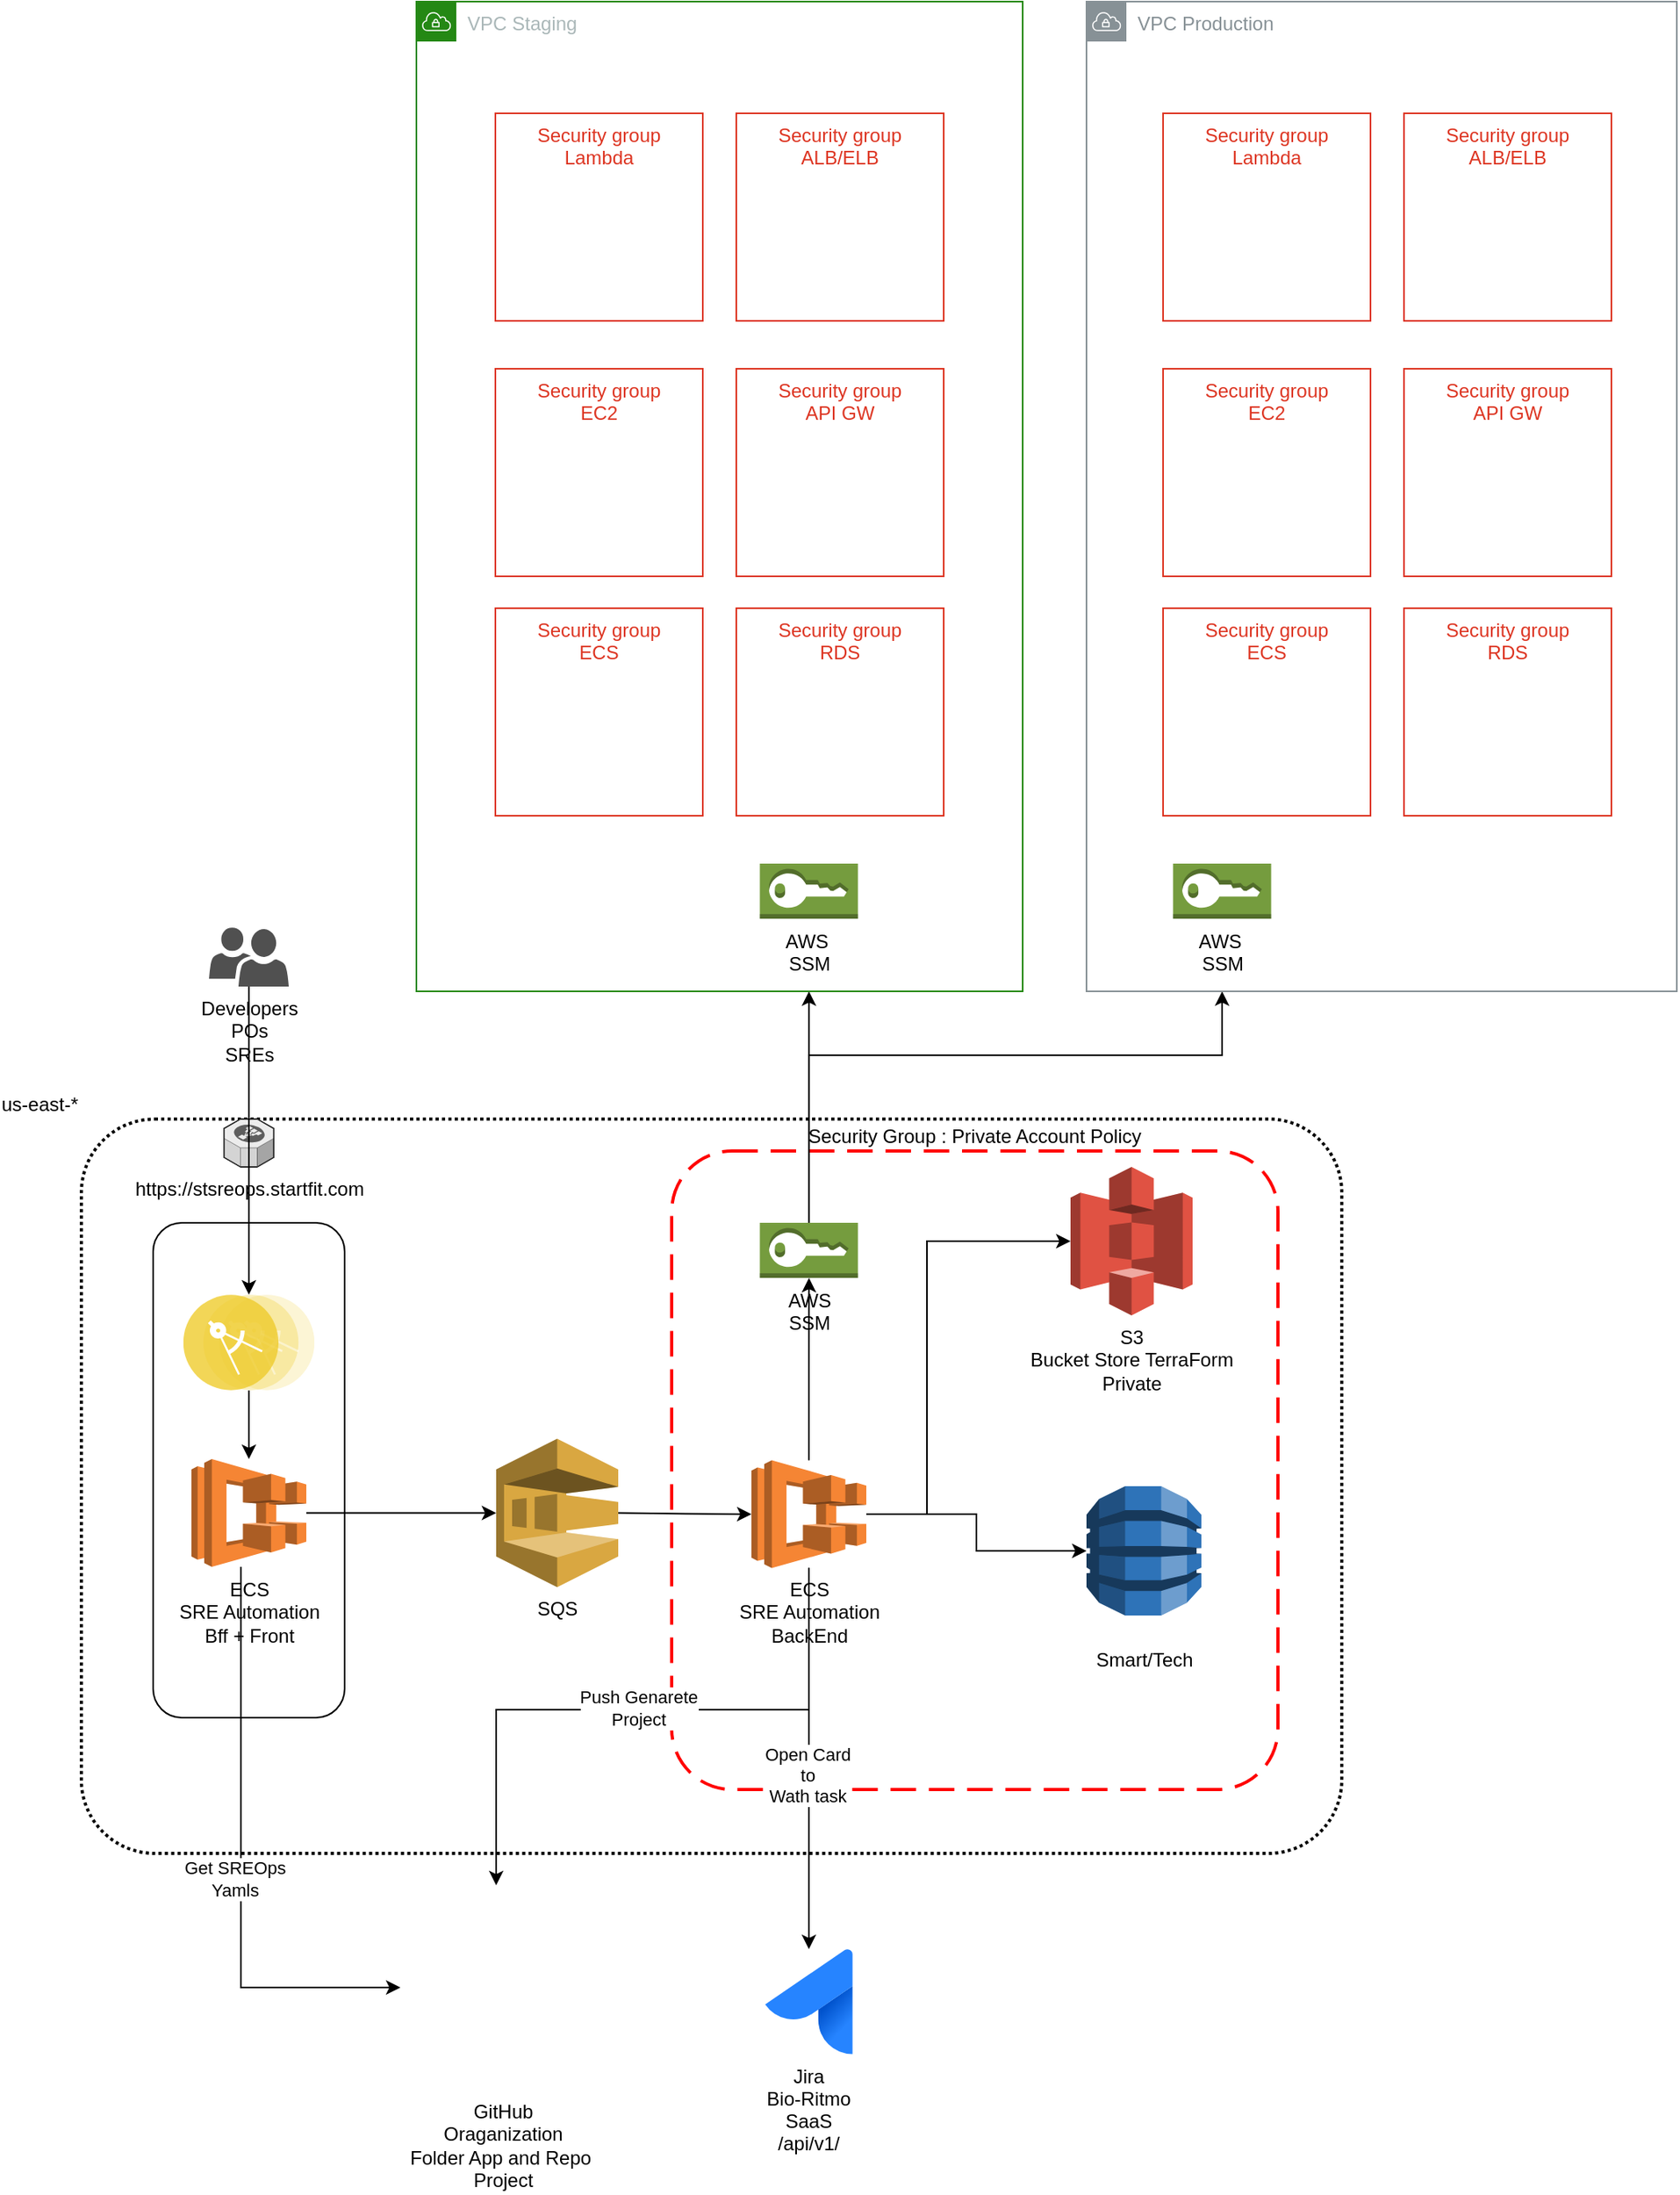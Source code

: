 <mxfile version="20.4.0" type="github">
  <diagram id="_ftMM0IxXb8-_FhVnSZ3" name="Page-1">
    <mxGraphModel dx="1295" dy="2068" grid="1" gridSize="10" guides="1" tooltips="1" connect="1" arrows="1" fold="1" page="1" pageScale="1" pageWidth="850" pageHeight="1100" math="0" shadow="0">
      <root>
        <mxCell id="0" />
        <mxCell id="1" parent="0" />
        <mxCell id="T8KJwZ6w7AE4oxkdTUSo-14" value="us-east-*" style="rounded=1;arcSize=10;dashed=1;fillColor=none;gradientColor=none;dashPattern=1 1;strokeWidth=2;labelPosition=left;verticalLabelPosition=top;align=right;verticalAlign=bottom;" parent="1" vertex="1">
          <mxGeometry x="80" y="310" width="790" height="460" as="geometry" />
        </mxCell>
        <mxCell id="rfStH9Z-_zdo-5SsNmMn-13" value="" style="rounded=1;whiteSpace=wrap;html=1;" parent="1" vertex="1">
          <mxGeometry x="125" y="375" width="120" height="310" as="geometry" />
        </mxCell>
        <mxCell id="T8KJwZ6w7AE4oxkdTUSo-15" value="Security Group : Private Account Policy" style="rounded=1;arcSize=10;dashed=1;strokeColor=#ff0000;fillColor=none;gradientColor=none;dashPattern=8 4;strokeWidth=2;labelPosition=center;verticalLabelPosition=top;align=center;verticalAlign=bottom;" parent="1" vertex="1">
          <mxGeometry x="450" y="330" width="380" height="400" as="geometry" />
        </mxCell>
        <mxCell id="T8KJwZ6w7AE4oxkdTUSo-3" style="edgeStyle=orthogonalEdgeStyle;rounded=0;orthogonalLoop=1;jettySize=auto;html=1;" parent="1" target="T8KJwZ6w7AE4oxkdTUSo-2" edge="1">
          <mxGeometry relative="1" as="geometry">
            <mxPoint x="416.5" y="556.8" as="sourcePoint" />
          </mxGeometry>
        </mxCell>
        <mxCell id="T8KJwZ6w7AE4oxkdTUSo-13" style="edgeStyle=orthogonalEdgeStyle;rounded=0;orthogonalLoop=1;jettySize=auto;html=1;entryX=0;entryY=0.5;entryDx=0;entryDy=0;entryPerimeter=0;" parent="1" source="T8KJwZ6w7AE4oxkdTUSo-2" target="T8KJwZ6w7AE4oxkdTUSo-12" edge="1">
          <mxGeometry relative="1" as="geometry">
            <Array as="points">
              <mxPoint x="610" y="558" />
              <mxPoint x="610" y="387" />
            </Array>
          </mxGeometry>
        </mxCell>
        <mxCell id="rfStH9Z-_zdo-5SsNmMn-8" style="edgeStyle=orthogonalEdgeStyle;rounded=0;orthogonalLoop=1;jettySize=auto;html=1;" parent="1" source="T8KJwZ6w7AE4oxkdTUSo-2" target="rfStH9Z-_zdo-5SsNmMn-7" edge="1">
          <mxGeometry relative="1" as="geometry">
            <Array as="points">
              <mxPoint x="536" y="680" />
              <mxPoint x="340" y="680" />
            </Array>
          </mxGeometry>
        </mxCell>
        <mxCell id="Q-PazUcE7m0afQqHqgkP-4" value="Push Genarete&lt;br&gt;Project" style="edgeLabel;html=1;align=center;verticalAlign=middle;resizable=0;points=[];" vertex="1" connectable="0" parent="rfStH9Z-_zdo-5SsNmMn-8">
          <mxGeometry x="-0.008" y="-1" relative="1" as="geometry">
            <mxPoint as="offset" />
          </mxGeometry>
        </mxCell>
        <mxCell id="rfStH9Z-_zdo-5SsNmMn-3" style="edgeStyle=orthogonalEdgeStyle;rounded=0;orthogonalLoop=1;jettySize=auto;html=1;" parent="1" source="T8KJwZ6w7AE4oxkdTUSo-2" target="rfStH9Z-_zdo-5SsNmMn-2" edge="1">
          <mxGeometry relative="1" as="geometry" />
        </mxCell>
        <mxCell id="Q-PazUcE7m0afQqHqgkP-5" value="Open Card&lt;br&gt;to&lt;br&gt;Wath task" style="edgeLabel;html=1;align=center;verticalAlign=middle;resizable=0;points=[];" vertex="1" connectable="0" parent="rfStH9Z-_zdo-5SsNmMn-3">
          <mxGeometry x="0.081" y="-1" relative="1" as="geometry">
            <mxPoint as="offset" />
          </mxGeometry>
        </mxCell>
        <mxCell id="T8KJwZ6w7AE4oxkdTUSo-5" style="edgeStyle=orthogonalEdgeStyle;rounded=0;orthogonalLoop=1;jettySize=auto;html=1;" parent="1" source="T8KJwZ6w7AE4oxkdTUSo-4" edge="1">
          <mxGeometry relative="1" as="geometry">
            <mxPoint x="340" y="556.8" as="targetPoint" />
          </mxGeometry>
        </mxCell>
        <mxCell id="Q-PazUcE7m0afQqHqgkP-1" style="edgeStyle=orthogonalEdgeStyle;rounded=0;orthogonalLoop=1;jettySize=auto;html=1;entryX=0;entryY=0.5;entryDx=0;entryDy=0;" edge="1" parent="1" source="T8KJwZ6w7AE4oxkdTUSo-4" target="rfStH9Z-_zdo-5SsNmMn-7">
          <mxGeometry relative="1" as="geometry">
            <Array as="points">
              <mxPoint x="180" y="854" />
            </Array>
          </mxGeometry>
        </mxCell>
        <mxCell id="Q-PazUcE7m0afQqHqgkP-3" value="Get SREOps&lt;br&gt;Yamls" style="edgeLabel;html=1;align=center;verticalAlign=middle;resizable=0;points=[];" vertex="1" connectable="0" parent="Q-PazUcE7m0afQqHqgkP-1">
          <mxGeometry x="0.072" y="-4" relative="1" as="geometry">
            <mxPoint as="offset" />
          </mxGeometry>
        </mxCell>
        <mxCell id="T8KJwZ6w7AE4oxkdTUSo-4" value="ECS&lt;br&gt;SRE Automation&lt;br&gt;Bff + Front" style="outlineConnect=0;dashed=0;verticalLabelPosition=bottom;verticalAlign=top;align=center;html=1;shape=mxgraph.aws3.ecs;fillColor=#F58534;gradientColor=none;" parent="1" vertex="1">
          <mxGeometry x="149" y="523" width="72" height="67.5" as="geometry" />
        </mxCell>
        <mxCell id="T8KJwZ6w7AE4oxkdTUSo-10" style="edgeStyle=orthogonalEdgeStyle;rounded=0;orthogonalLoop=1;jettySize=auto;html=1;entryX=0.5;entryY=0;entryDx=0;entryDy=0;startArrow=none;" parent="1" source="rfStH9Z-_zdo-5SsNmMn-13" target="T8KJwZ6w7AE4oxkdTUSo-9" edge="1">
          <mxGeometry relative="1" as="geometry" />
        </mxCell>
        <mxCell id="T8KJwZ6w7AE4oxkdTUSo-6" value="Developers&lt;br&gt;POs&lt;br&gt;SREs" style="sketch=0;pointerEvents=1;shadow=0;dashed=0;html=1;strokeColor=none;labelPosition=center;verticalLabelPosition=bottom;verticalAlign=top;align=center;fillColor=#505050;shape=mxgraph.mscae.intune.user_group" parent="1" vertex="1">
          <mxGeometry x="160" y="190" width="50" height="37" as="geometry" />
        </mxCell>
        <mxCell id="T8KJwZ6w7AE4oxkdTUSo-11" style="edgeStyle=orthogonalEdgeStyle;rounded=0;orthogonalLoop=1;jettySize=auto;html=1;" parent="1" source="T8KJwZ6w7AE4oxkdTUSo-9" target="T8KJwZ6w7AE4oxkdTUSo-4" edge="1">
          <mxGeometry relative="1" as="geometry" />
        </mxCell>
        <mxCell id="T8KJwZ6w7AE4oxkdTUSo-9" value="" style="aspect=fixed;perimeter=ellipsePerimeter;html=1;align=center;shadow=0;dashed=0;fontColor=#4277BB;labelBackgroundColor=#ffffff;fontSize=12;spacingTop=3;image;image=img/lib/ibm/applications/microservice.svg;" parent="1" vertex="1">
          <mxGeometry x="143.9" y="420" width="82.2" height="60" as="geometry" />
        </mxCell>
        <mxCell id="T8KJwZ6w7AE4oxkdTUSo-12" value="S3&lt;br&gt;Bucket Store TerraForm&lt;br&gt;Private" style="outlineConnect=0;dashed=0;verticalLabelPosition=bottom;verticalAlign=top;align=center;html=1;shape=mxgraph.aws3.s3;fillColor=#E05243;gradientColor=none;" parent="1" vertex="1">
          <mxGeometry x="700" y="340" width="76.5" height="93" as="geometry" />
        </mxCell>
        <mxCell id="rfStH9Z-_zdo-5SsNmMn-2" value="Jira&#xa;Bio-Ritmo&#xa;SaaS&#xa;/api/v1/" style="image;image=img/lib/atlassian/Jira_Core_Logo.svg;" parent="1" vertex="1">
          <mxGeometry x="508.5" y="830" width="55" height="66" as="geometry" />
        </mxCell>
        <mxCell id="rfStH9Z-_zdo-5SsNmMn-7" value="GitHub&lt;br&gt;Oraganization&lt;br&gt;Folder App and Repo&amp;nbsp;&lt;br&gt;Project" style="shape=image;html=1;verticalAlign=top;verticalLabelPosition=bottom;labelBackgroundColor=#ffffff;imageAspect=0;aspect=fixed;image=https://cdn1.iconfinder.com/data/icons/picons-social/57/github-128.png" parent="1" vertex="1">
          <mxGeometry x="280" y="790" width="128" height="128" as="geometry" />
        </mxCell>
        <mxCell id="rfStH9Z-_zdo-5SsNmMn-10" style="edgeStyle=orthogonalEdgeStyle;rounded=0;orthogonalLoop=1;jettySize=auto;html=1;entryX=0;entryY=0.5;entryDx=0;entryDy=0;entryPerimeter=0;" parent="1" source="T8KJwZ6w7AE4oxkdTUSo-2" target="rfStH9Z-_zdo-5SsNmMn-9" edge="1">
          <mxGeometry relative="1" as="geometry" />
        </mxCell>
        <mxCell id="rfStH9Z-_zdo-5SsNmMn-15" style="edgeStyle=orthogonalEdgeStyle;rounded=0;orthogonalLoop=1;jettySize=auto;html=1;" parent="1" source="T8KJwZ6w7AE4oxkdTUSo-2" target="rfStH9Z-_zdo-5SsNmMn-11" edge="1">
          <mxGeometry relative="1" as="geometry" />
        </mxCell>
        <mxCell id="T8KJwZ6w7AE4oxkdTUSo-2" value="ECS&lt;br&gt;SRE Automation&lt;br&gt;BackEnd" style="outlineConnect=0;dashed=0;verticalLabelPosition=bottom;verticalAlign=top;align=center;html=1;shape=mxgraph.aws3.ecs;fillColor=#F58534;gradientColor=none;" parent="1" vertex="1">
          <mxGeometry x="500" y="523.75" width="72" height="67.5" as="geometry" />
        </mxCell>
        <mxCell id="rfStH9Z-_zdo-5SsNmMn-9" value="&lt;br&gt;Smart/Tech&lt;br&gt;" style="outlineConnect=0;dashed=0;verticalLabelPosition=bottom;verticalAlign=top;align=center;html=1;shape=mxgraph.aws3.dynamo_db;fillColor=#2E73B8;gradientColor=none;" parent="1" vertex="1">
          <mxGeometry x="710" y="540" width="72" height="81" as="geometry" />
        </mxCell>
        <mxCell id="rfStH9Z-_zdo-5SsNmMn-18" style="edgeStyle=orthogonalEdgeStyle;rounded=0;orthogonalLoop=1;jettySize=auto;html=1;" parent="1" source="rfStH9Z-_zdo-5SsNmMn-11" target="rfStH9Z-_zdo-5SsNmMn-16" edge="1">
          <mxGeometry relative="1" as="geometry">
            <Array as="points">
              <mxPoint x="536" y="270" />
              <mxPoint x="536" y="270" />
            </Array>
          </mxGeometry>
        </mxCell>
        <mxCell id="rfStH9Z-_zdo-5SsNmMn-19" style="edgeStyle=orthogonalEdgeStyle;rounded=0;orthogonalLoop=1;jettySize=auto;html=1;" parent="1" source="rfStH9Z-_zdo-5SsNmMn-11" target="rfStH9Z-_zdo-5SsNmMn-17" edge="1">
          <mxGeometry relative="1" as="geometry">
            <Array as="points">
              <mxPoint x="536" y="270" />
              <mxPoint x="795" y="270" />
            </Array>
          </mxGeometry>
        </mxCell>
        <mxCell id="rfStH9Z-_zdo-5SsNmMn-11" value="AWS&lt;br&gt;SSM" style="outlineConnect=0;dashed=0;verticalLabelPosition=bottom;verticalAlign=top;align=center;html=1;shape=mxgraph.aws3.sts;fillColor=#759C3E;gradientColor=none;" parent="1" vertex="1">
          <mxGeometry x="505.25" y="375" width="61.5" height="34.5" as="geometry" />
        </mxCell>
        <mxCell id="rfStH9Z-_zdo-5SsNmMn-12" value="https://stsreops.startfit.com" style="verticalLabelPosition=bottom;html=1;verticalAlign=top;strokeWidth=1;align=center;outlineConnect=0;dashed=0;outlineConnect=0;shape=mxgraph.aws3d.elasticLoadBalancing;fillColor=#ECECEC;strokeColor=#5E5E5E;aspect=fixed;" parent="1" vertex="1">
          <mxGeometry x="169.35" y="310" width="31.3" height="30" as="geometry" />
        </mxCell>
        <mxCell id="rfStH9Z-_zdo-5SsNmMn-14" value="" style="edgeStyle=orthogonalEdgeStyle;rounded=0;orthogonalLoop=1;jettySize=auto;html=1;entryX=0.5;entryY=0;entryDx=0;entryDy=0;endArrow=none;" parent="1" source="T8KJwZ6w7AE4oxkdTUSo-6" target="rfStH9Z-_zdo-5SsNmMn-13" edge="1">
          <mxGeometry relative="1" as="geometry">
            <mxPoint x="185" y="227" as="sourcePoint" />
            <mxPoint x="185" y="420" as="targetPoint" />
          </mxGeometry>
        </mxCell>
        <mxCell id="rfStH9Z-_zdo-5SsNmMn-16" value="VPC Staging" style="points=[[0,0],[0.25,0],[0.5,0],[0.75,0],[1,0],[1,0.25],[1,0.5],[1,0.75],[1,1],[0.75,1],[0.5,1],[0.25,1],[0,1],[0,0.75],[0,0.5],[0,0.25]];outlineConnect=0;gradientColor=none;html=1;whiteSpace=wrap;fontSize=12;fontStyle=0;container=1;pointerEvents=0;collapsible=0;recursiveResize=0;shape=mxgraph.aws4.group;grIcon=mxgraph.aws4.group_vpc;strokeColor=#248814;fillColor=none;verticalAlign=top;align=left;spacingLeft=30;fontColor=#AAB7B8;dashed=0;" parent="1" vertex="1">
          <mxGeometry x="290" y="-390" width="380" height="620" as="geometry" />
        </mxCell>
        <mxCell id="rfStH9Z-_zdo-5SsNmMn-20" value="AWS&amp;nbsp;&lt;br&gt;SSM&lt;br&gt;" style="outlineConnect=0;dashed=0;verticalLabelPosition=bottom;verticalAlign=top;align=center;html=1;shape=mxgraph.aws3.sts;fillColor=#759C3E;gradientColor=none;" parent="rfStH9Z-_zdo-5SsNmMn-16" vertex="1">
          <mxGeometry x="215.25" y="540" width="61.5" height="34.5" as="geometry" />
        </mxCell>
        <mxCell id="rfStH9Z-_zdo-5SsNmMn-22" value="Security group&#xa;ECS" style="fillColor=none;strokeColor=#DD3522;verticalAlign=top;fontStyle=0;fontColor=#DD3522;" parent="rfStH9Z-_zdo-5SsNmMn-16" vertex="1">
          <mxGeometry x="49.5" y="380" width="130" height="130" as="geometry" />
        </mxCell>
        <mxCell id="rfStH9Z-_zdo-5SsNmMn-23" value="Security group&#xa;RDS" style="fillColor=none;strokeColor=#DD3522;verticalAlign=top;fontStyle=0;fontColor=#DD3522;" parent="rfStH9Z-_zdo-5SsNmMn-16" vertex="1">
          <mxGeometry x="200.5" y="380" width="130" height="130" as="geometry" />
        </mxCell>
        <mxCell id="rfStH9Z-_zdo-5SsNmMn-24" value="Security group&#xa;EC2" style="fillColor=none;strokeColor=#DD3522;verticalAlign=top;fontStyle=0;fontColor=#DD3522;" parent="rfStH9Z-_zdo-5SsNmMn-16" vertex="1">
          <mxGeometry x="49.5" y="230" width="130" height="130" as="geometry" />
        </mxCell>
        <mxCell id="rfStH9Z-_zdo-5SsNmMn-25" value="Security group&#xa;API GW" style="fillColor=none;strokeColor=#DD3522;verticalAlign=top;fontStyle=0;fontColor=#DD3522;" parent="rfStH9Z-_zdo-5SsNmMn-16" vertex="1">
          <mxGeometry x="200.5" y="230" width="130" height="130" as="geometry" />
        </mxCell>
        <mxCell id="rfStH9Z-_zdo-5SsNmMn-26" value="Security group&#xa;Lambda" style="fillColor=none;strokeColor=#DD3522;verticalAlign=top;fontStyle=0;fontColor=#DD3522;" parent="rfStH9Z-_zdo-5SsNmMn-16" vertex="1">
          <mxGeometry x="49.5" y="70" width="130" height="130" as="geometry" />
        </mxCell>
        <mxCell id="rfStH9Z-_zdo-5SsNmMn-27" value="Security group&#xa;ALB/ELB" style="fillColor=none;strokeColor=#DD3522;verticalAlign=top;fontStyle=0;fontColor=#DD3522;" parent="rfStH9Z-_zdo-5SsNmMn-16" vertex="1">
          <mxGeometry x="200.5" y="70" width="130" height="130" as="geometry" />
        </mxCell>
        <mxCell id="rfStH9Z-_zdo-5SsNmMn-17" value="VPC Production" style="sketch=0;outlineConnect=0;gradientColor=none;html=1;whiteSpace=wrap;fontSize=12;fontStyle=0;shape=mxgraph.aws4.group;grIcon=mxgraph.aws4.group_vpc;strokeColor=#879196;fillColor=none;verticalAlign=top;align=left;spacingLeft=30;fontColor=#879196;dashed=0;" parent="1" vertex="1">
          <mxGeometry x="710" y="-390" width="370" height="620" as="geometry" />
        </mxCell>
        <mxCell id="rfStH9Z-_zdo-5SsNmMn-21" value="AWS&amp;nbsp;&lt;br&gt;SSM" style="outlineConnect=0;dashed=0;verticalLabelPosition=bottom;verticalAlign=top;align=center;html=1;shape=mxgraph.aws3.sts;fillColor=#759C3E;gradientColor=none;" parent="1" vertex="1">
          <mxGeometry x="764.25" y="150" width="61.5" height="34.5" as="geometry" />
        </mxCell>
        <mxCell id="rfStH9Z-_zdo-5SsNmMn-28" value="Security group&#xa;ECS" style="fillColor=none;strokeColor=#DD3522;verticalAlign=top;fontStyle=0;fontColor=#DD3522;" parent="1" vertex="1">
          <mxGeometry x="758" y="-10" width="130" height="130" as="geometry" />
        </mxCell>
        <mxCell id="rfStH9Z-_zdo-5SsNmMn-29" value="Security group&#xa;RDS" style="fillColor=none;strokeColor=#DD3522;verticalAlign=top;fontStyle=0;fontColor=#DD3522;" parent="1" vertex="1">
          <mxGeometry x="909" y="-10" width="130" height="130" as="geometry" />
        </mxCell>
        <mxCell id="rfStH9Z-_zdo-5SsNmMn-30" value="Security group&#xa;EC2" style="fillColor=none;strokeColor=#DD3522;verticalAlign=top;fontStyle=0;fontColor=#DD3522;" parent="1" vertex="1">
          <mxGeometry x="758" y="-160" width="130" height="130" as="geometry" />
        </mxCell>
        <mxCell id="rfStH9Z-_zdo-5SsNmMn-31" value="Security group&#xa;API GW" style="fillColor=none;strokeColor=#DD3522;verticalAlign=top;fontStyle=0;fontColor=#DD3522;" parent="1" vertex="1">
          <mxGeometry x="909" y="-160" width="130" height="130" as="geometry" />
        </mxCell>
        <mxCell id="rfStH9Z-_zdo-5SsNmMn-32" value="Security group&#xa;Lambda" style="fillColor=none;strokeColor=#DD3522;verticalAlign=top;fontStyle=0;fontColor=#DD3522;" parent="1" vertex="1">
          <mxGeometry x="758" y="-320" width="130" height="130" as="geometry" />
        </mxCell>
        <mxCell id="rfStH9Z-_zdo-5SsNmMn-33" value="Security group&#xa;ALB/ELB" style="fillColor=none;strokeColor=#DD3522;verticalAlign=top;fontStyle=0;fontColor=#DD3522;" parent="1" vertex="1">
          <mxGeometry x="909" y="-320" width="130" height="130" as="geometry" />
        </mxCell>
        <mxCell id="Q-PazUcE7m0afQqHqgkP-2" value="SQS" style="outlineConnect=0;dashed=0;verticalLabelPosition=bottom;verticalAlign=top;align=center;html=1;shape=mxgraph.aws3.sqs;fillColor=#D9A741;gradientColor=none;" vertex="1" parent="1">
          <mxGeometry x="340" y="510.25" width="76.5" height="93" as="geometry" />
        </mxCell>
      </root>
    </mxGraphModel>
  </diagram>
</mxfile>
